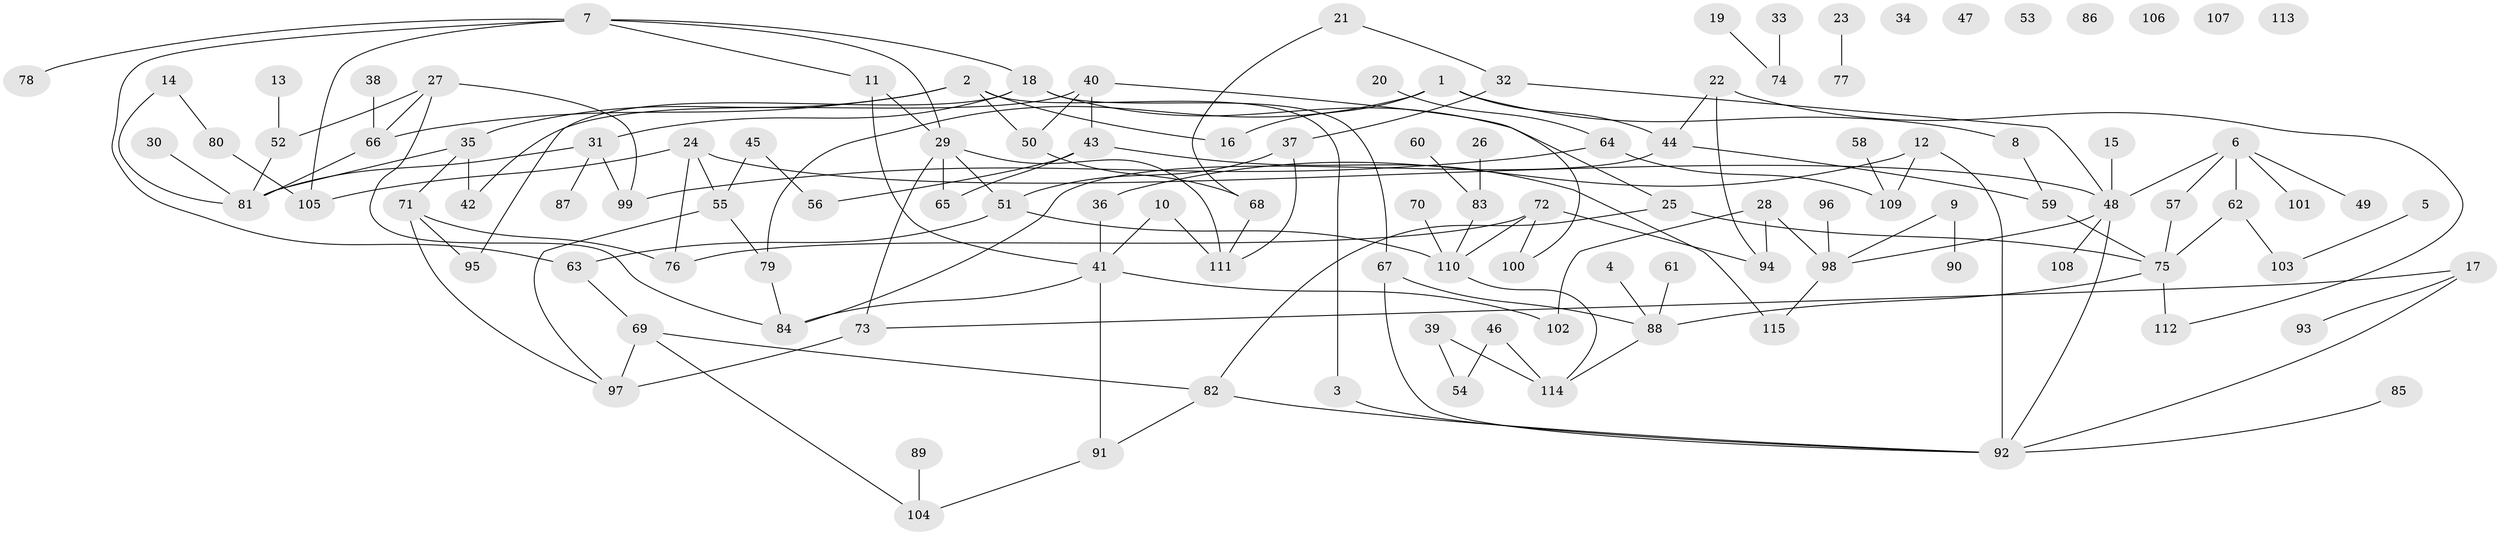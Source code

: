 // Generated by graph-tools (version 1.1) at 2025/33/03/09/25 02:33:35]
// undirected, 115 vertices, 151 edges
graph export_dot {
graph [start="1"]
  node [color=gray90,style=filled];
  1;
  2;
  3;
  4;
  5;
  6;
  7;
  8;
  9;
  10;
  11;
  12;
  13;
  14;
  15;
  16;
  17;
  18;
  19;
  20;
  21;
  22;
  23;
  24;
  25;
  26;
  27;
  28;
  29;
  30;
  31;
  32;
  33;
  34;
  35;
  36;
  37;
  38;
  39;
  40;
  41;
  42;
  43;
  44;
  45;
  46;
  47;
  48;
  49;
  50;
  51;
  52;
  53;
  54;
  55;
  56;
  57;
  58;
  59;
  60;
  61;
  62;
  63;
  64;
  65;
  66;
  67;
  68;
  69;
  70;
  71;
  72;
  73;
  74;
  75;
  76;
  77;
  78;
  79;
  80;
  81;
  82;
  83;
  84;
  85;
  86;
  87;
  88;
  89;
  90;
  91;
  92;
  93;
  94;
  95;
  96;
  97;
  98;
  99;
  100;
  101;
  102;
  103;
  104;
  105;
  106;
  107;
  108;
  109;
  110;
  111;
  112;
  113;
  114;
  115;
  1 -- 8;
  1 -- 16;
  1 -- 44;
  1 -- 79;
  2 -- 3;
  2 -- 16;
  2 -- 35;
  2 -- 50;
  2 -- 66;
  3 -- 92;
  4 -- 88;
  5 -- 103;
  6 -- 48;
  6 -- 49;
  6 -- 57;
  6 -- 62;
  6 -- 101;
  7 -- 11;
  7 -- 18;
  7 -- 29;
  7 -- 63;
  7 -- 78;
  7 -- 105;
  8 -- 59;
  9 -- 90;
  9 -- 98;
  10 -- 41;
  10 -- 111;
  11 -- 29;
  11 -- 41;
  12 -- 36;
  12 -- 92;
  12 -- 109;
  13 -- 52;
  14 -- 80;
  14 -- 81;
  15 -- 48;
  17 -- 73;
  17 -- 92;
  17 -- 93;
  18 -- 25;
  18 -- 31;
  18 -- 67;
  18 -- 95;
  19 -- 74;
  20 -- 64;
  21 -- 32;
  21 -- 68;
  22 -- 44;
  22 -- 94;
  22 -- 112;
  23 -- 77;
  24 -- 48;
  24 -- 55;
  24 -- 76;
  24 -- 105;
  25 -- 75;
  25 -- 82;
  26 -- 83;
  27 -- 52;
  27 -- 66;
  27 -- 84;
  27 -- 99;
  28 -- 94;
  28 -- 98;
  28 -- 102;
  29 -- 51;
  29 -- 65;
  29 -- 73;
  29 -- 111;
  30 -- 81;
  31 -- 81;
  31 -- 87;
  31 -- 99;
  32 -- 37;
  32 -- 48;
  33 -- 74;
  35 -- 42;
  35 -- 71;
  35 -- 81;
  36 -- 41;
  37 -- 51;
  37 -- 111;
  38 -- 66;
  39 -- 54;
  39 -- 114;
  40 -- 42;
  40 -- 43;
  40 -- 50;
  40 -- 100;
  41 -- 84;
  41 -- 91;
  41 -- 102;
  43 -- 56;
  43 -- 65;
  43 -- 115;
  44 -- 59;
  44 -- 84;
  45 -- 55;
  45 -- 56;
  46 -- 54;
  46 -- 114;
  48 -- 92;
  48 -- 98;
  48 -- 108;
  50 -- 68;
  51 -- 63;
  51 -- 110;
  52 -- 81;
  55 -- 79;
  55 -- 97;
  57 -- 75;
  58 -- 109;
  59 -- 75;
  60 -- 83;
  61 -- 88;
  62 -- 75;
  62 -- 103;
  63 -- 69;
  64 -- 99;
  64 -- 109;
  66 -- 81;
  67 -- 88;
  67 -- 92;
  68 -- 111;
  69 -- 82;
  69 -- 97;
  69 -- 104;
  70 -- 110;
  71 -- 76;
  71 -- 95;
  71 -- 97;
  72 -- 76;
  72 -- 94;
  72 -- 100;
  72 -- 110;
  73 -- 97;
  75 -- 88;
  75 -- 112;
  79 -- 84;
  80 -- 105;
  82 -- 91;
  82 -- 92;
  83 -- 110;
  85 -- 92;
  88 -- 114;
  89 -- 104;
  91 -- 104;
  96 -- 98;
  98 -- 115;
  110 -- 114;
}
